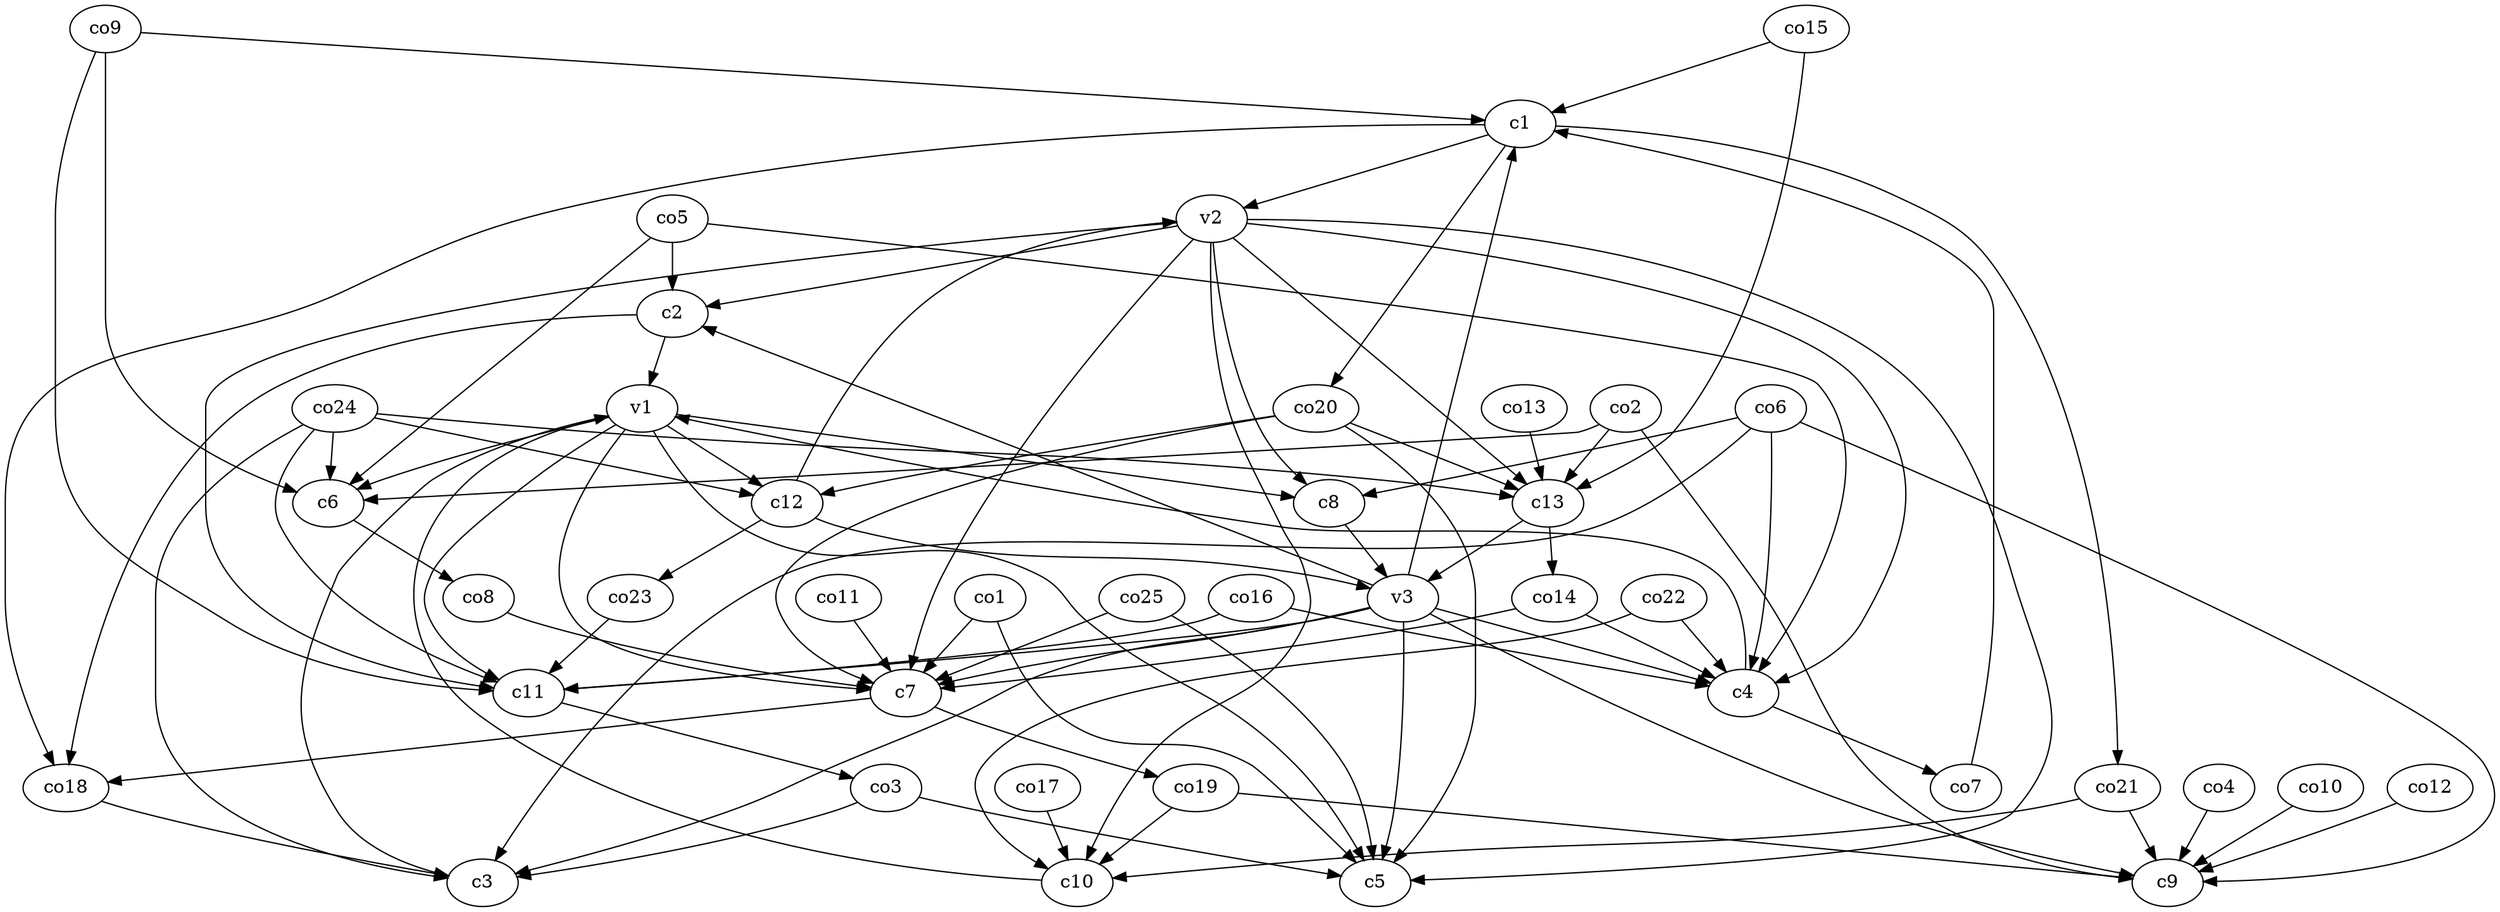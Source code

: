 strict digraph  {
c1;
c2;
c3;
c4;
c5;
c6;
c7;
c8;
c9;
c10;
c11;
c12;
c13;
v1;
v2;
v3;
co1;
co2;
co3;
co4;
co5;
co6;
co7;
co8;
co9;
co10;
co11;
co12;
co13;
co14;
co15;
co16;
co17;
co18;
co19;
co20;
co21;
co22;
co23;
co24;
co25;
c1 -> co21  [weight=1];
c1 -> co20  [weight=1];
c1 -> v2  [weight=1];
c1 -> co18  [weight=1];
c2 -> co18  [weight=1];
c2 -> v1  [weight=1];
c4 -> co7  [weight=1];
c4 -> v1  [weight=1];
c6 -> co8  [weight=1];
c7 -> co18  [weight=1];
c7 -> co19  [weight=1];
c8 -> v3  [weight=1];
c10 -> v1  [weight=1];
c11 -> co3  [weight=1];
c12 -> v3  [weight=1];
c12 -> v2  [weight=1];
c12 -> co23  [weight=1];
c13 -> v3  [weight=1];
c13 -> co14  [weight=1];
v1 -> c8  [weight=1];
v1 -> c11  [weight=1];
v1 -> c12  [weight=1];
v1 -> c6  [weight=1];
v1 -> c5  [weight=1];
v1 -> c3  [weight=1];
v1 -> c7  [weight=1];
v2 -> c5  [weight=1];
v2 -> c13  [weight=1];
v2 -> c11  [weight=1];
v2 -> c10  [weight=1];
v2 -> c4  [weight=1];
v2 -> c8  [weight=1];
v2 -> c2  [weight=1];
v2 -> c7  [weight=1];
v3 -> c4  [weight=1];
v3 -> c7  [weight=1];
v3 -> c2  [weight=1];
v3 -> c5  [weight=1];
v3 -> c9  [weight=1];
v3 -> c3  [weight=1];
v3 -> c1  [weight=1];
v3 -> c11  [weight=1];
co1 -> c5  [weight=1];
co1 -> c7  [weight=1];
co2 -> c9  [weight=1];
co2 -> c13  [weight=1];
co2 -> c6  [weight=1];
co3 -> c5  [weight=1];
co3 -> c3  [weight=1];
co4 -> c9  [weight=1];
co5 -> c2  [weight=1];
co5 -> c6  [weight=1];
co5 -> c4  [weight=1];
co6 -> c9  [weight=1];
co6 -> c8  [weight=1];
co6 -> c4  [weight=1];
co6 -> c3  [weight=1];
co7 -> c1  [weight=1];
co8 -> c7  [weight=1];
co9 -> c11  [weight=1];
co9 -> c6  [weight=1];
co9 -> c1  [weight=1];
co10 -> c9  [weight=1];
co11 -> c7  [weight=1];
co12 -> c9  [weight=1];
co13 -> c13  [weight=1];
co14 -> c4  [weight=1];
co14 -> c7  [weight=1];
co15 -> c1  [weight=1];
co15 -> c13  [weight=1];
co16 -> c11  [weight=1];
co16 -> c4  [weight=1];
co17 -> c10  [weight=1];
co18 -> c3  [weight=1];
co19 -> c9  [weight=1];
co19 -> c10  [weight=1];
co20 -> c5  [weight=1];
co20 -> c7  [weight=1];
co20 -> c12  [weight=1];
co20 -> c13  [weight=1];
co21 -> c9  [weight=1];
co21 -> c10  [weight=1];
co22 -> c10  [weight=1];
co22 -> c4  [weight=1];
co23 -> c11  [weight=1];
co24 -> c3  [weight=1];
co24 -> c6  [weight=1];
co24 -> c13  [weight=1];
co24 -> c12  [weight=1];
co24 -> c11  [weight=1];
co25 -> c5  [weight=1];
co25 -> c7  [weight=1];
}

